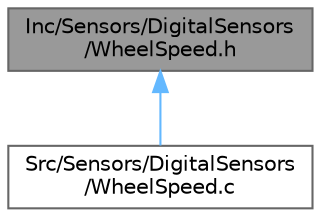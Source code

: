 digraph "Inc/Sensors/DigitalSensors/WheelSpeed.h"
{
 // LATEX_PDF_SIZE
  bgcolor="transparent";
  edge [fontname=Helvetica,fontsize=10,labelfontname=Helvetica,labelfontsize=10];
  node [fontname=Helvetica,fontsize=10,shape=box,height=0.2,width=0.4];
  Node1 [label="Inc/Sensors/DigitalSensors\l/WheelSpeed.h",height=0.2,width=0.4,color="gray40", fillcolor="grey60", style="filled", fontcolor="black",tooltip=" "];
  Node1 -> Node2 [dir="back",color="steelblue1",style="solid"];
  Node2 [label="Src/Sensors/DigitalSensors\l/WheelSpeed.c",height=0.2,width=0.4,color="grey40", fillcolor="white", style="filled",URL="$WheelSpeed_8c.html",tooltip=" "];
}
